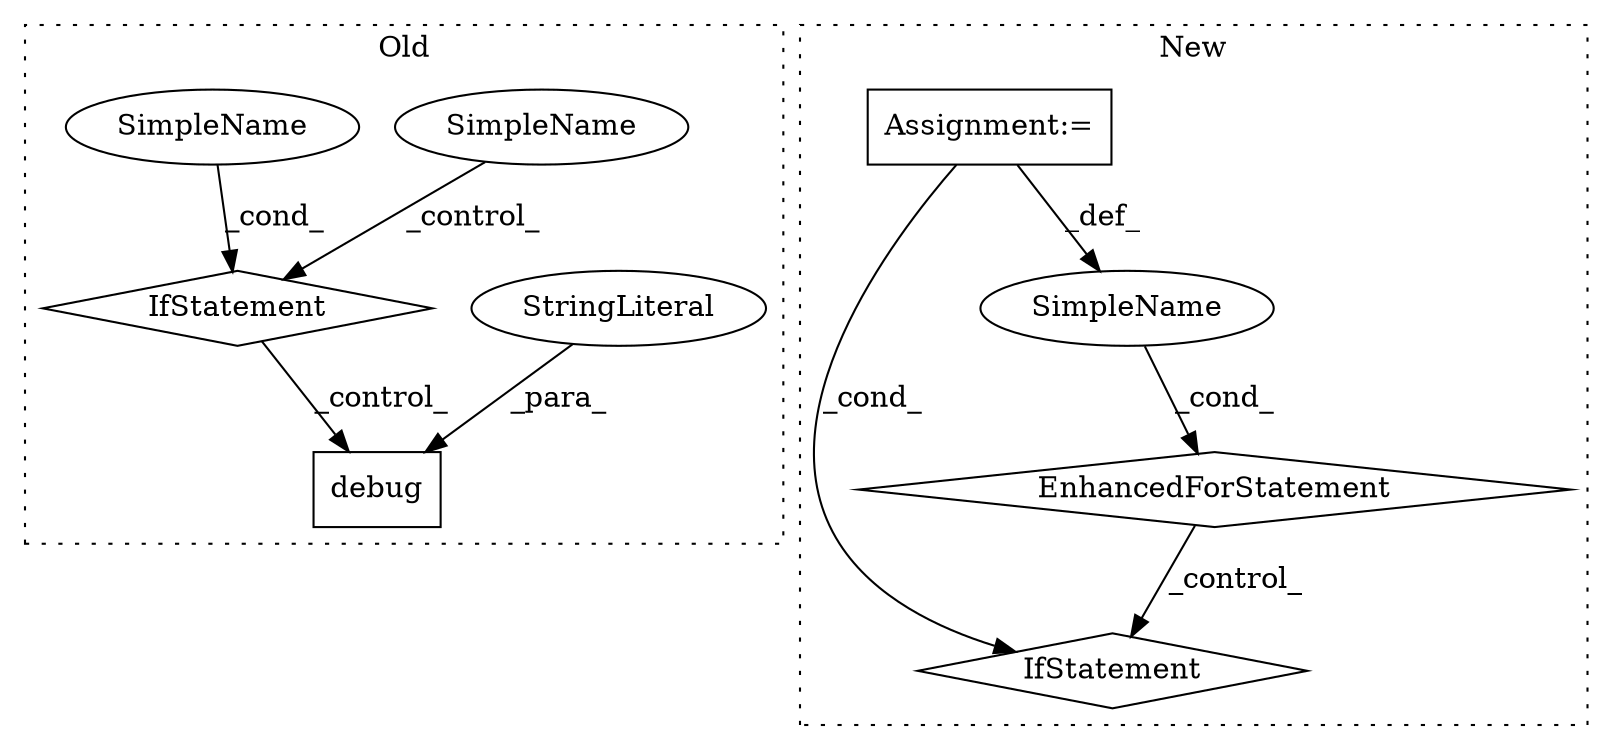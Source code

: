 digraph G {
subgraph cluster0 {
1 [label="debug" a="32" s="10836,10910" l="6,1" shape="box"];
4 [label="StringLiteral" a="45" s="10842" l="46" shape="ellipse"];
6 [label="IfStatement" a="25" s="10670,10748" l="4,2" shape="diamond"];
7 [label="SimpleName" a="42" s="" l="" shape="ellipse"];
8 [label="SimpleName" a="42" s="" l="" shape="ellipse"];
label = "Old";
style="dotted";
}
subgraph cluster1 {
2 [label="EnhancedForStatement" a="70" s="10738,10851" l="57,2" shape="diamond"];
3 [label="Assignment:=" a="7" s="10738,10851" l="57,2" shape="box"];
5 [label="IfStatement" a="25" s="10863,10878" l="4,2" shape="diamond"];
9 [label="SimpleName" a="42" s="10801" l="1" shape="ellipse"];
label = "New";
style="dotted";
}
2 -> 5 [label="_control_"];
3 -> 9 [label="_def_"];
3 -> 5 [label="_cond_"];
4 -> 1 [label="_para_"];
6 -> 1 [label="_control_"];
7 -> 6 [label="_control_"];
8 -> 6 [label="_cond_"];
9 -> 2 [label="_cond_"];
}